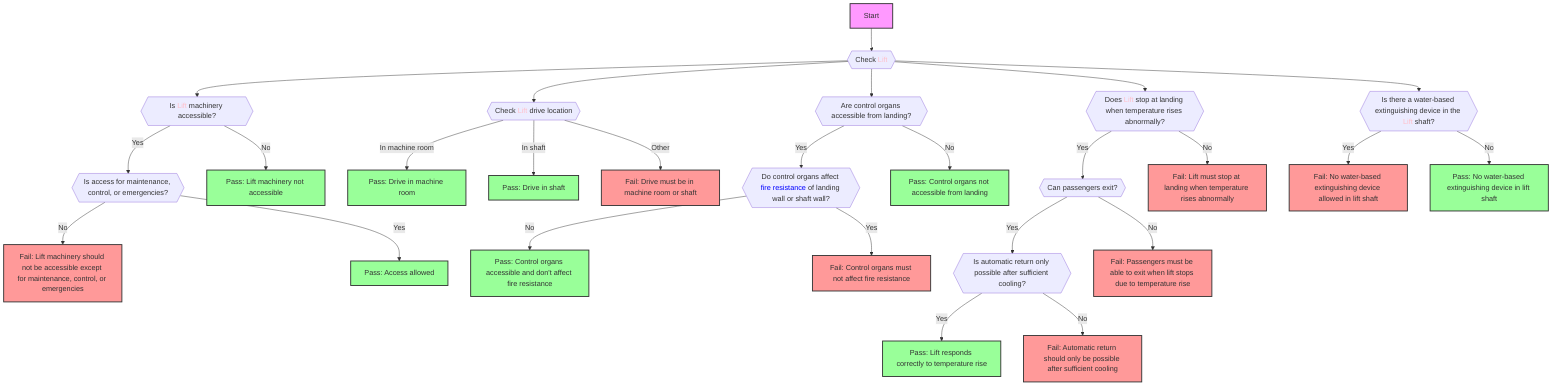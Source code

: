 graph TD
    start[Start] --> checkLift{{"Check <font color='pink'>Lift</font>"}}
    checkLift --> checkAccessibility{{"Is <font color='pink'>Lift</font> machinery accessible?"}}
    checkAccessibility -->|Yes| checkAccessPurpose{{"Is access for maintenance, control, or emergencies?"}}
    checkAccessPurpose -->|No| fail1[Fail: Lift machinery should not be accessible except for maintenance, control, or emergencies]
    checkAccessPurpose -->|Yes| pass1[Pass: Access allowed]
    checkAccessibility -->|No| pass2[Pass: Lift machinery not accessible]

    checkLift --> checkDriveLocation{{"Check <font color='pink'>Lift</font> drive location"}}
    checkDriveLocation -->|In machine room| pass3[Pass: Drive in machine room]
    checkDriveLocation -->|In shaft| pass4[Pass: Drive in shaft]
    checkDriveLocation -->|Other| fail2[Fail: Drive must be in machine room or shaft]

    checkLift --> checkControlAccess{{"Are control organs accessible from landing?"}}
    checkControlAccess -->|Yes| checkFireResistance{{"Do control organs affect <font color='blue'>fire resistance</font> of landing wall or shaft wall?"}}
    checkFireResistance -->|No| pass5[Pass: Control organs accessible and don't affect fire resistance]
    checkFireResistance -->|Yes| fail3[Fail: Control organs must not affect fire resistance]
    checkControlAccess -->|No| pass6[Pass: Control organs not accessible from landing]

    checkLift --> checkTemperatureResponse{{"Does <font color='pink'>Lift</font> stop at landing when temperature rises abnormally?"}}
    checkTemperatureResponse -->|Yes| checkPassengerExit{{"Can passengers exit?"}}
    checkPassengerExit -->|Yes| checkAutomaticReturn{{"Is automatic return only possible after sufficient cooling?"}}
    checkAutomaticReturn -->|Yes| pass7[Pass: Lift responds correctly to temperature rise]
    checkAutomaticReturn -->|No| fail4[Fail: Automatic return should only be possible after sufficient cooling]
    checkPassengerExit -->|No| fail5[Fail: Passengers must be able to exit when lift stops due to temperature rise]
    checkTemperatureResponse -->|No| fail6[Fail: Lift must stop at landing when temperature rises abnormally]

    checkLift --> checkShaftExtinguisher{{"Is there a water-based extinguishing device in the <font color='pink'>Lift</font> shaft?"}}
    checkShaftExtinguisher -->|Yes| fail7[Fail: No water-based extinguishing device allowed in lift shaft]
    checkShaftExtinguisher -->|No| pass8[Pass: No water-based extinguishing device in lift shaft]

    style start fill:#f9f,stroke:#333,stroke-width:2px
    style fail1 fill:#f99,stroke:#333,stroke-width:2px
    style fail2 fill:#f99,stroke:#333,stroke-width:2px
    style fail3 fill:#f99,stroke:#333,stroke-width:2px
    style fail4 fill:#f99,stroke:#333,stroke-width:2px
    style fail5 fill:#f99,stroke:#333,stroke-width:2px
    style fail6 fill:#f99,stroke:#333,stroke-width:2px
    style fail7 fill:#f99,stroke:#333,stroke-width:2px
    style pass1 fill:#9f9,stroke:#333,stroke-width:2px
    style pass2 fill:#9f9,stroke:#333,stroke-width:2px
    style pass3 fill:#9f9,stroke:#333,stroke-width:2px
    style pass4 fill:#9f9,stroke:#333,stroke-width:2px
    style pass5 fill:#9f9,stroke:#333,stroke-width:2px
    style pass6 fill:#9f9,stroke:#333,stroke-width:2px
    style pass7 fill:#9f9,stroke:#333,stroke-width:2px
    style pass8 fill:#9f9,stroke:#333,stroke-width:2px